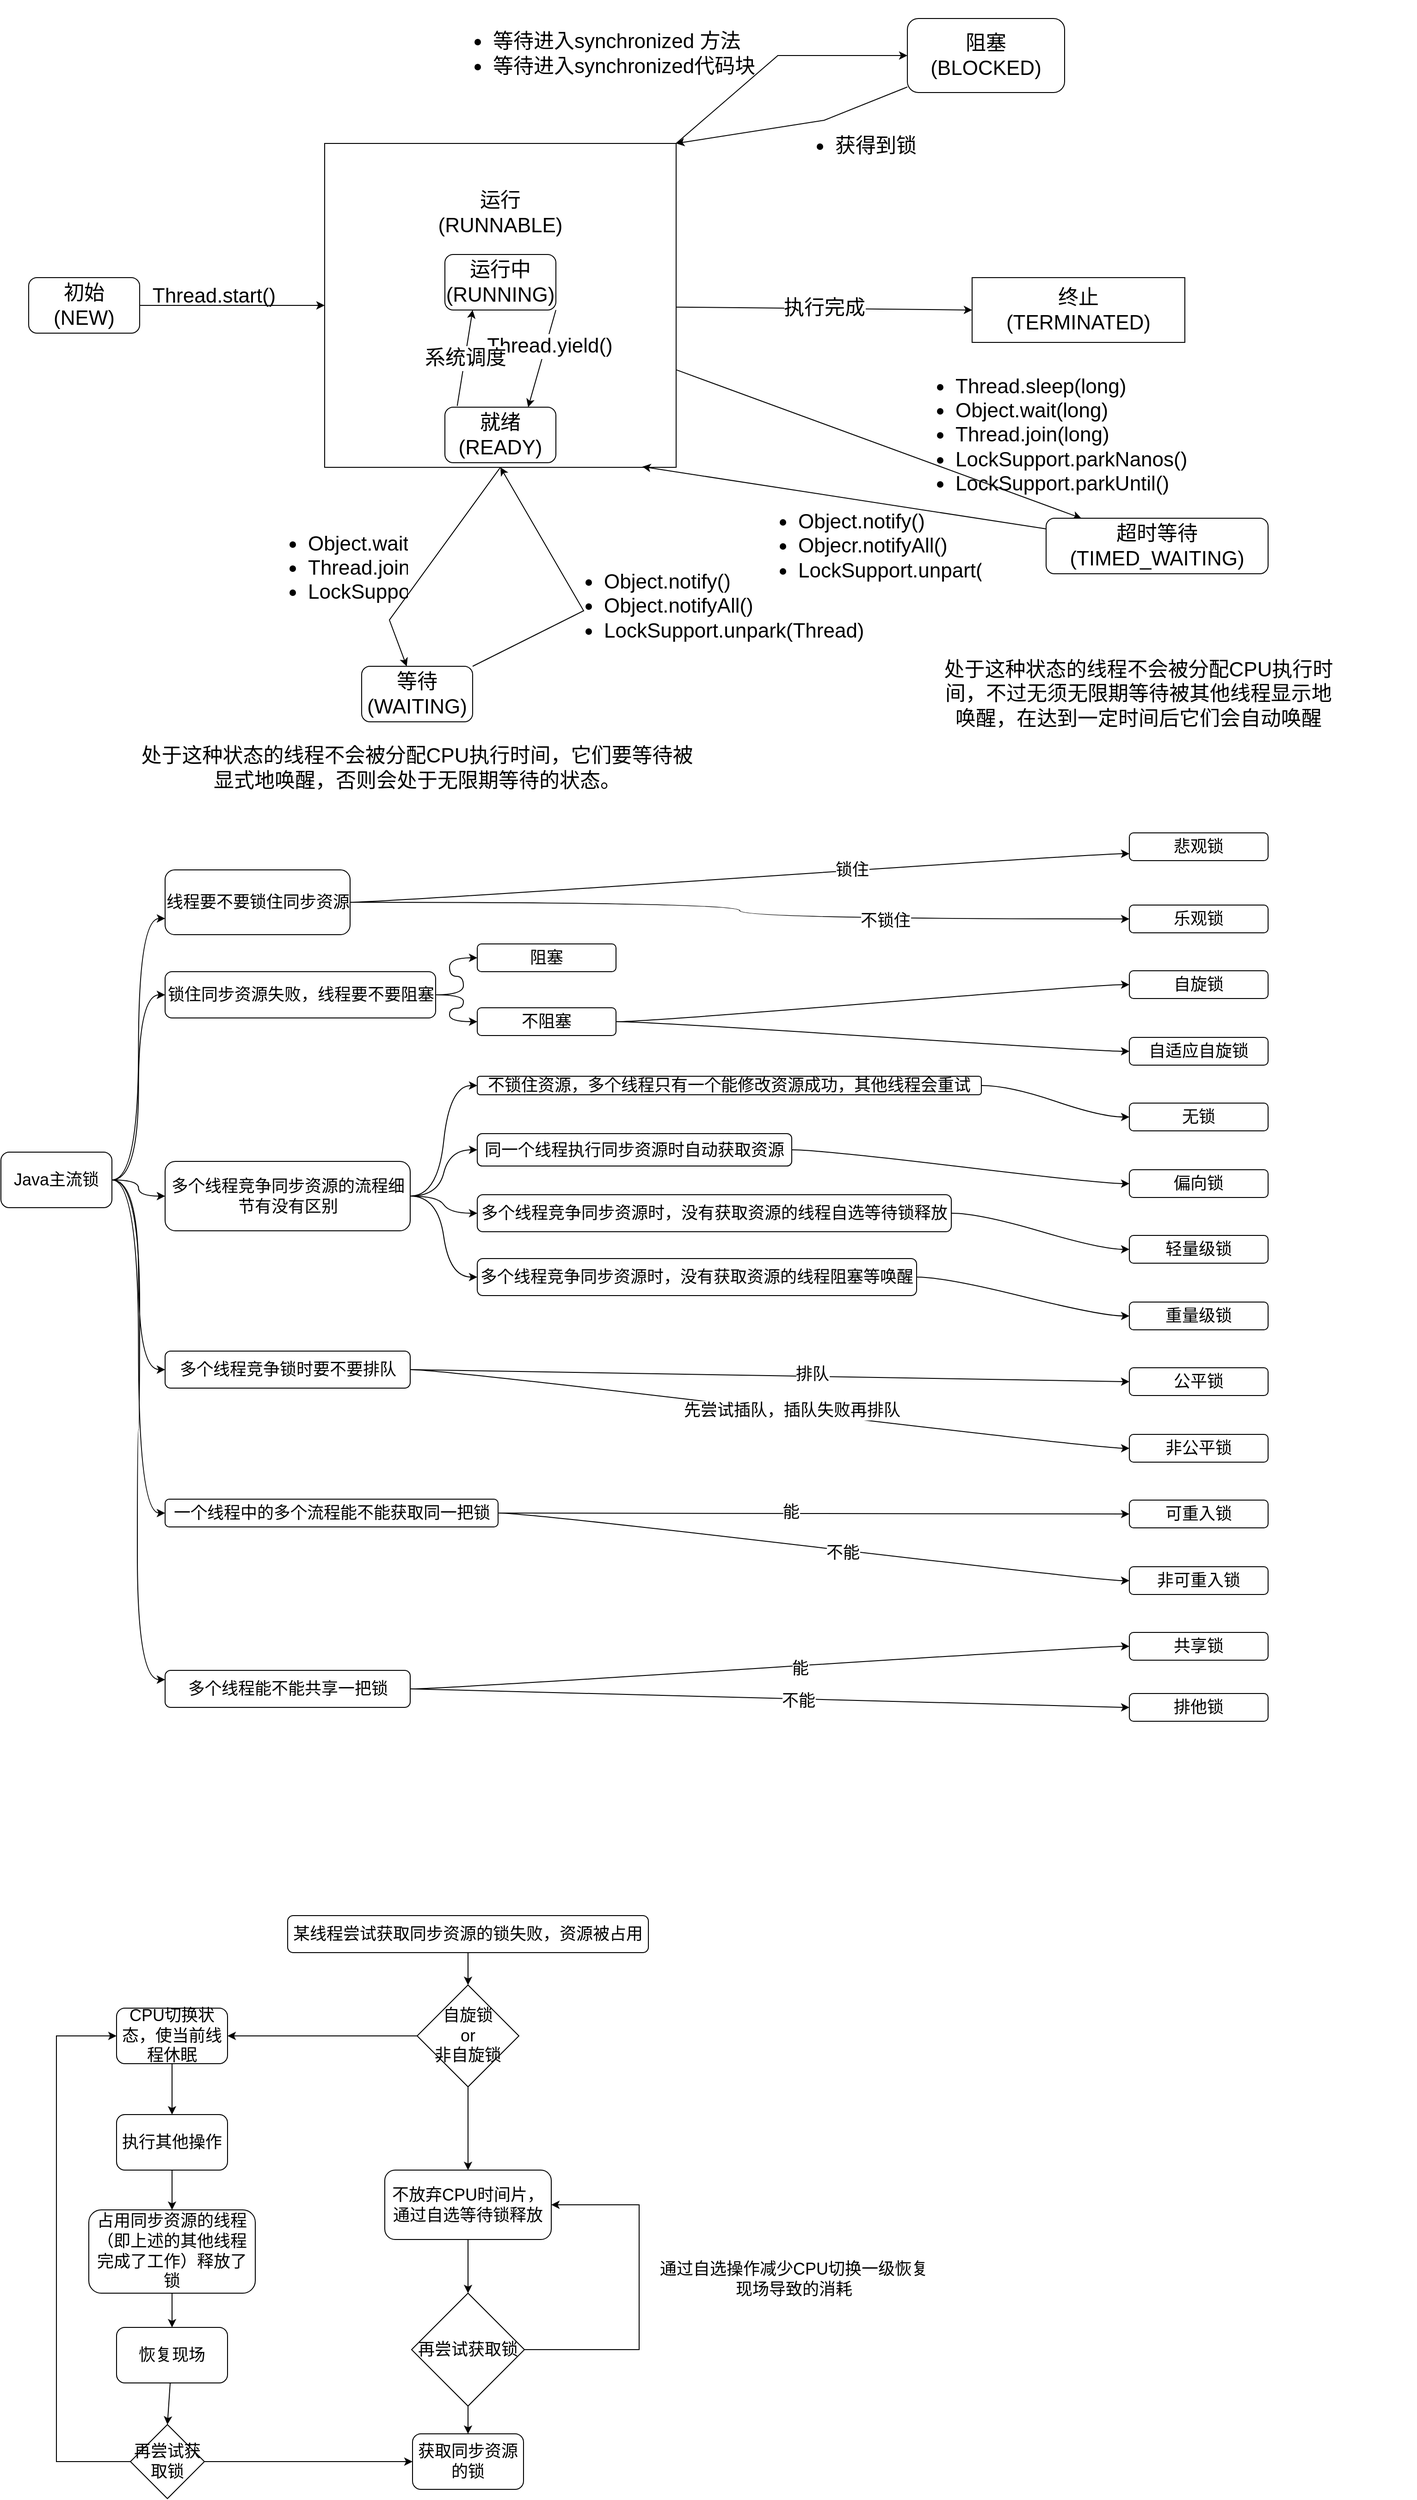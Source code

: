 <mxfile version="20.8.18" type="github">
  <diagram name="第 1 页" id="tizCBJ4NKOCjr-1ZEh5j">
    <mxGraphModel dx="1687" dy="899" grid="1" gridSize="10" guides="1" tooltips="1" connect="1" arrows="1" fold="1" page="1" pageScale="1" pageWidth="4681" pageHeight="3300" math="0" shadow="0">
      <root>
        <mxCell id="0" />
        <mxCell id="1" parent="0" />
        <mxCell id="bgsILNq23VBd8kHxIPbx-1" style="edgeStyle=orthogonalEdgeStyle;rounded=0;orthogonalLoop=1;jettySize=auto;html=1;entryX=0;entryY=0.5;entryDx=0;entryDy=0;fontSize=22;" parent="1" source="bgsILNq23VBd8kHxIPbx-2" target="bgsILNq23VBd8kHxIPbx-7" edge="1">
          <mxGeometry relative="1" as="geometry">
            <Array as="points">
              <mxPoint x="220" y="400" />
              <mxPoint x="220" y="400" />
            </Array>
          </mxGeometry>
        </mxCell>
        <mxCell id="bgsILNq23VBd8kHxIPbx-2" value="初始&lt;br style=&quot;font-size: 22px;&quot;&gt;(NEW)" style="rounded=1;whiteSpace=wrap;html=1;fontSize=22;" parent="1" vertex="1">
          <mxGeometry x="40" y="370" width="120" height="60" as="geometry" />
        </mxCell>
        <mxCell id="bgsILNq23VBd8kHxIPbx-3" value="执行完成" style="edgeStyle=none;rounded=0;orthogonalLoop=1;jettySize=auto;html=1;entryX=0;entryY=0.5;entryDx=0;entryDy=0;fontSize=22;" parent="1" source="bgsILNq23VBd8kHxIPbx-7" target="bgsILNq23VBd8kHxIPbx-15" edge="1">
          <mxGeometry relative="1" as="geometry" />
        </mxCell>
        <mxCell id="bgsILNq23VBd8kHxIPbx-4" style="edgeStyle=none;rounded=0;orthogonalLoop=1;jettySize=auto;html=1;exitX=1;exitY=0;exitDx=0;exitDy=0;fontSize=22;" parent="1" source="bgsILNq23VBd8kHxIPbx-7" target="bgsILNq23VBd8kHxIPbx-17" edge="1">
          <mxGeometry relative="1" as="geometry">
            <Array as="points">
              <mxPoint x="850" y="130" />
            </Array>
          </mxGeometry>
        </mxCell>
        <mxCell id="bgsILNq23VBd8kHxIPbx-5" style="edgeStyle=none;rounded=0;orthogonalLoop=1;jettySize=auto;html=1;exitX=0.5;exitY=1;exitDx=0;exitDy=0;fontSize=22;" parent="1" source="bgsILNq23VBd8kHxIPbx-7" target="bgsILNq23VBd8kHxIPbx-21" edge="1">
          <mxGeometry relative="1" as="geometry">
            <Array as="points">
              <mxPoint x="430" y="740" />
            </Array>
          </mxGeometry>
        </mxCell>
        <mxCell id="bgsILNq23VBd8kHxIPbx-6" style="edgeStyle=none;rounded=0;orthogonalLoop=1;jettySize=auto;html=1;fontSize=22;" parent="1" source="bgsILNq23VBd8kHxIPbx-7" target="bgsILNq23VBd8kHxIPbx-25" edge="1">
          <mxGeometry relative="1" as="geometry" />
        </mxCell>
        <mxCell id="bgsILNq23VBd8kHxIPbx-7" value="&lt;blockquote style=&quot;margin: 0px 0px 0px 40px; border: none; padding: 0px; font-size: 22px;&quot;&gt;&lt;div style=&quot;font-size: 22px;&quot;&gt;&lt;br style=&quot;font-size: 22px;&quot;&gt;&lt;/div&gt;&lt;/blockquote&gt;" style="rounded=0;whiteSpace=wrap;html=1;align=center;fontSize=22;" parent="1" vertex="1">
          <mxGeometry x="360" y="225" width="380" height="350" as="geometry" />
        </mxCell>
        <mxCell id="bgsILNq23VBd8kHxIPbx-8" value="Thread.start()" style="text;html=1;align=center;verticalAlign=middle;resizable=0;points=[];autosize=1;strokeColor=none;fillColor=none;fontSize=22;" parent="1" vertex="1">
          <mxGeometry x="160" y="370" width="160" height="40" as="geometry" />
        </mxCell>
        <mxCell id="bgsILNq23VBd8kHxIPbx-9" value="运行&lt;br style=&quot;font-size: 22px;&quot;&gt;(RUNNABLE)" style="rounded=1;whiteSpace=wrap;html=1;strokeColor=none;fontSize=22;" parent="1" vertex="1">
          <mxGeometry x="430" y="240" width="240" height="120" as="geometry" />
        </mxCell>
        <mxCell id="bgsILNq23VBd8kHxIPbx-10" style="rounded=0;orthogonalLoop=1;jettySize=auto;html=1;entryX=0.75;entryY=0;entryDx=0;entryDy=0;fontSize=22;exitX=1;exitY=1;exitDx=0;exitDy=0;" parent="1" source="bgsILNq23VBd8kHxIPbx-12" target="bgsILNq23VBd8kHxIPbx-14" edge="1">
          <mxGeometry relative="1" as="geometry" />
        </mxCell>
        <mxCell id="bgsILNq23VBd8kHxIPbx-11" value="Thread.yield()" style="edgeLabel;html=1;align=center;verticalAlign=middle;resizable=0;points=[];fontSize=22;" parent="bgsILNq23VBd8kHxIPbx-10" vertex="1" connectable="0">
          <mxGeometry x="-0.276" y="4" relative="1" as="geometry">
            <mxPoint as="offset" />
          </mxGeometry>
        </mxCell>
        <mxCell id="bgsILNq23VBd8kHxIPbx-12" value="运行中&lt;br style=&quot;font-size: 22px;&quot;&gt;(RUNNING)" style="rounded=1;whiteSpace=wrap;html=1;fontSize=22;" parent="1" vertex="1">
          <mxGeometry x="490" y="345" width="120" height="60" as="geometry" />
        </mxCell>
        <mxCell id="bgsILNq23VBd8kHxIPbx-13" value="系统调度" style="edgeStyle=none;rounded=0;orthogonalLoop=1;jettySize=auto;html=1;entryX=0.25;entryY=1;entryDx=0;entryDy=0;fontSize=22;exitX=0.111;exitY=-0.022;exitDx=0;exitDy=0;exitPerimeter=0;" parent="1" source="bgsILNq23VBd8kHxIPbx-14" target="bgsILNq23VBd8kHxIPbx-12" edge="1">
          <mxGeometry relative="1" as="geometry" />
        </mxCell>
        <mxCell id="bgsILNq23VBd8kHxIPbx-14" value="就绪&lt;br style=&quot;font-size: 22px;&quot;&gt;(READY)" style="rounded=1;whiteSpace=wrap;html=1;fontSize=22;" parent="1" vertex="1">
          <mxGeometry x="490" y="510" width="120" height="60" as="geometry" />
        </mxCell>
        <mxCell id="bgsILNq23VBd8kHxIPbx-15" value="终止&lt;br style=&quot;font-size: 22px;&quot;&gt;(TERMINATED)" style="rounded=0;whiteSpace=wrap;html=1;fontSize=22;" parent="1" vertex="1">
          <mxGeometry x="1060" y="370" width="230" height="70" as="geometry" />
        </mxCell>
        <mxCell id="bgsILNq23VBd8kHxIPbx-16" style="edgeStyle=none;rounded=0;orthogonalLoop=1;jettySize=auto;html=1;entryX=1;entryY=0;entryDx=0;entryDy=0;fontSize=22;" parent="1" source="bgsILNq23VBd8kHxIPbx-17" target="bgsILNq23VBd8kHxIPbx-7" edge="1">
          <mxGeometry relative="1" as="geometry">
            <Array as="points">
              <mxPoint x="900" y="200" />
            </Array>
          </mxGeometry>
        </mxCell>
        <mxCell id="bgsILNq23VBd8kHxIPbx-17" value="阻塞&lt;br style=&quot;font-size: 22px;&quot;&gt;(BLOCKED)" style="rounded=1;whiteSpace=wrap;html=1;fontSize=22;" parent="1" vertex="1">
          <mxGeometry x="990" y="90" width="170" height="80" as="geometry" />
        </mxCell>
        <mxCell id="bgsILNq23VBd8kHxIPbx-18" value="&lt;ul style=&quot;font-size: 22px;&quot;&gt;&lt;li style=&quot;font-size: 22px;&quot;&gt;等待进入synchronized 方法&lt;/li&gt;&lt;li style=&quot;font-size: 22px;&quot;&gt;等待进入synchronized代码块&lt;/li&gt;&lt;/ul&gt;" style="text;strokeColor=none;fillColor=none;html=1;whiteSpace=wrap;verticalAlign=middle;overflow=hidden;fontSize=22;" parent="1" vertex="1">
          <mxGeometry x="500" y="70" width="360" height="115" as="geometry" />
        </mxCell>
        <mxCell id="bgsILNq23VBd8kHxIPbx-19" value="&lt;ul style=&quot;font-size: 22px;&quot;&gt;&lt;li style=&quot;font-size: 22px;&quot;&gt;获得到锁&lt;/li&gt;&lt;/ul&gt;" style="text;strokeColor=none;fillColor=none;html=1;whiteSpace=wrap;verticalAlign=middle;overflow=hidden;fontSize=22;" parent="1" vertex="1">
          <mxGeometry x="870" y="190" width="130" height="60" as="geometry" />
        </mxCell>
        <mxCell id="bgsILNq23VBd8kHxIPbx-20" style="edgeStyle=none;rounded=0;orthogonalLoop=1;jettySize=auto;html=1;entryX=0.5;entryY=1;entryDx=0;entryDy=0;fontSize=22;" parent="1" source="bgsILNq23VBd8kHxIPbx-21" target="bgsILNq23VBd8kHxIPbx-7" edge="1">
          <mxGeometry relative="1" as="geometry">
            <Array as="points">
              <mxPoint x="640" y="730" />
            </Array>
          </mxGeometry>
        </mxCell>
        <mxCell id="bgsILNq23VBd8kHxIPbx-21" value="等待&lt;br style=&quot;font-size: 22px;&quot;&gt;(WAITING)" style="rounded=1;whiteSpace=wrap;html=1;fontSize=22;" parent="1" vertex="1">
          <mxGeometry x="400" y="790" width="120" height="60" as="geometry" />
        </mxCell>
        <mxCell id="bgsILNq23VBd8kHxIPbx-22" value="&lt;ul style=&quot;font-size: 22px;&quot;&gt;&lt;li style=&quot;font-size: 22px;&quot;&gt;Object.wait()&lt;/li&gt;&lt;li style=&quot;font-size: 22px;&quot;&gt;Thread.join()&lt;/li&gt;&lt;li style=&quot;font-size: 22px;&quot;&gt;LockSupport.park()&lt;/li&gt;&lt;/ul&gt;" style="text;strokeColor=none;fillColor=none;html=1;whiteSpace=wrap;verticalAlign=middle;overflow=hidden;fontSize=22;" parent="1" vertex="1">
          <mxGeometry x="300" y="620" width="150" height="110" as="geometry" />
        </mxCell>
        <mxCell id="bgsILNq23VBd8kHxIPbx-23" value="&lt;ul style=&quot;font-size: 22px;&quot;&gt;&lt;li style=&quot;font-size: 22px;&quot;&gt;Object.notify()&lt;/li&gt;&lt;li style=&quot;font-size: 22px;&quot;&gt;Object.notifyAll()&lt;/li&gt;&lt;li style=&quot;font-size: 22px;&quot;&gt;LockSupport.unpark(Thread)&lt;/li&gt;&lt;/ul&gt;" style="text;strokeColor=none;fillColor=none;html=1;whiteSpace=wrap;verticalAlign=middle;overflow=hidden;fontSize=22;" parent="1" vertex="1">
          <mxGeometry x="620" y="630" width="360" height="190" as="geometry" />
        </mxCell>
        <mxCell id="bgsILNq23VBd8kHxIPbx-24" style="edgeStyle=none;rounded=0;orthogonalLoop=1;jettySize=auto;html=1;entryX=0.904;entryY=0.998;entryDx=0;entryDy=0;entryPerimeter=0;fontSize=22;" parent="1" source="bgsILNq23VBd8kHxIPbx-25" target="bgsILNq23VBd8kHxIPbx-7" edge="1">
          <mxGeometry relative="1" as="geometry" />
        </mxCell>
        <mxCell id="bgsILNq23VBd8kHxIPbx-25" value="超时等待&lt;br style=&quot;font-size: 22px;&quot;&gt;(TIMED_WAITING)" style="rounded=1;whiteSpace=wrap;html=1;fontSize=22;" parent="1" vertex="1">
          <mxGeometry x="1140" y="630" width="240" height="60" as="geometry" />
        </mxCell>
        <mxCell id="bgsILNq23VBd8kHxIPbx-26" value="&lt;ul style=&quot;font-size: 22px;&quot;&gt;&lt;li style=&quot;font-size: 22px;&quot;&gt;Thread.sleep(long)&lt;/li&gt;&lt;li style=&quot;font-size: 22px;&quot;&gt;Object.wait(long)&lt;/li&gt;&lt;li style=&quot;font-size: 22px;&quot;&gt;Thread.join(long)&lt;/li&gt;&lt;li style=&quot;font-size: 22px;&quot;&gt;LockSupport.parkNanos()&lt;/li&gt;&lt;li style=&quot;font-size: 22px;&quot;&gt;LockSupport.parkUntil()&lt;/li&gt;&lt;/ul&gt;" style="text;strokeColor=none;fillColor=none;html=1;whiteSpace=wrap;verticalAlign=middle;overflow=hidden;fontSize=22;" parent="1" vertex="1">
          <mxGeometry x="1000" y="450" width="540" height="160" as="geometry" />
        </mxCell>
        <mxCell id="bgsILNq23VBd8kHxIPbx-27" value="&lt;ul style=&quot;font-size: 22px;&quot;&gt;&lt;li style=&quot;font-size: 22px;&quot;&gt;Object.notify()&lt;/li&gt;&lt;li style=&quot;font-size: 22px;&quot;&gt;Objecr.notifyAll()&lt;/li&gt;&lt;li style=&quot;font-size: 22px;&quot;&gt;LockSupport.unpart(Thread)&lt;/li&gt;&lt;/ul&gt;" style="text;strokeColor=none;fillColor=none;html=1;whiteSpace=wrap;verticalAlign=middle;overflow=hidden;fontSize=22;" parent="1" vertex="1">
          <mxGeometry x="830" y="590" width="240" height="140" as="geometry" />
        </mxCell>
        <mxCell id="bgsILNq23VBd8kHxIPbx-28" value="处于这种状态的线程不会被分配CPU执行时间，它们要等待被显式地唤醒，否则会处于无限期等待的状态。" style="text;html=1;strokeColor=none;fillColor=none;align=center;verticalAlign=middle;whiteSpace=wrap;rounded=0;fontSize=22;" parent="1" vertex="1">
          <mxGeometry x="155" y="870" width="610" height="60" as="geometry" />
        </mxCell>
        <mxCell id="bgsILNq23VBd8kHxIPbx-29" value="处于这种状态的线程不会被分配CPU执行时间，不过无须无限期等待被其他线程显示地唤醒，在达到一定时间后它们会自动唤醒" style="text;html=1;strokeColor=none;fillColor=none;align=center;verticalAlign=middle;whiteSpace=wrap;rounded=0;fontSize=22;" parent="1" vertex="1">
          <mxGeometry x="1020" y="770" width="440" height="100" as="geometry" />
        </mxCell>
        <mxCell id="fL1u7YHBPLcw1aEHQzyN-34" style="edgeStyle=orthogonalEdgeStyle;curved=1;rounded=0;orthogonalLoop=1;jettySize=auto;html=1;entryX=0;entryY=0.75;entryDx=0;entryDy=0;fontSize=18;" parent="1" source="fL1u7YHBPLcw1aEHQzyN-1" target="fL1u7YHBPLcw1aEHQzyN-2" edge="1">
          <mxGeometry relative="1" as="geometry" />
        </mxCell>
        <mxCell id="fL1u7YHBPLcw1aEHQzyN-35" style="edgeStyle=orthogonalEdgeStyle;curved=1;rounded=0;orthogonalLoop=1;jettySize=auto;html=1;entryX=0;entryY=0.5;entryDx=0;entryDy=0;fontSize=18;" parent="1" source="fL1u7YHBPLcw1aEHQzyN-1" target="fL1u7YHBPLcw1aEHQzyN-3" edge="1">
          <mxGeometry relative="1" as="geometry" />
        </mxCell>
        <mxCell id="fL1u7YHBPLcw1aEHQzyN-36" style="edgeStyle=orthogonalEdgeStyle;curved=1;rounded=0;orthogonalLoop=1;jettySize=auto;html=1;entryX=0;entryY=0.5;entryDx=0;entryDy=0;fontSize=18;" parent="1" source="fL1u7YHBPLcw1aEHQzyN-1" target="fL1u7YHBPLcw1aEHQzyN-4" edge="1">
          <mxGeometry relative="1" as="geometry" />
        </mxCell>
        <mxCell id="fL1u7YHBPLcw1aEHQzyN-37" style="edgeStyle=orthogonalEdgeStyle;curved=1;rounded=0;orthogonalLoop=1;jettySize=auto;html=1;entryX=0;entryY=0.5;entryDx=0;entryDy=0;fontSize=18;" parent="1" source="fL1u7YHBPLcw1aEHQzyN-1" target="fL1u7YHBPLcw1aEHQzyN-22" edge="1">
          <mxGeometry relative="1" as="geometry" />
        </mxCell>
        <mxCell id="fL1u7YHBPLcw1aEHQzyN-38" style="edgeStyle=orthogonalEdgeStyle;curved=1;rounded=0;orthogonalLoop=1;jettySize=auto;html=1;entryX=0;entryY=0.5;entryDx=0;entryDy=0;fontSize=18;" parent="1" source="fL1u7YHBPLcw1aEHQzyN-1" target="fL1u7YHBPLcw1aEHQzyN-26" edge="1">
          <mxGeometry relative="1" as="geometry" />
        </mxCell>
        <mxCell id="fL1u7YHBPLcw1aEHQzyN-68" style="edgeStyle=entityRelationEdgeStyle;curved=1;orthogonalLoop=1;jettySize=auto;html=1;entryX=0;entryY=0.25;entryDx=0;entryDy=0;fontSize=18;" parent="1" source="fL1u7YHBPLcw1aEHQzyN-1" target="fL1u7YHBPLcw1aEHQzyN-29" edge="1">
          <mxGeometry relative="1" as="geometry" />
        </mxCell>
        <mxCell id="fL1u7YHBPLcw1aEHQzyN-1" value="Java主流锁" style="rounded=1;whiteSpace=wrap;html=1;fontSize=18;" parent="1" vertex="1">
          <mxGeometry x="10" y="1315" width="120" height="60" as="geometry" />
        </mxCell>
        <mxCell id="fL1u7YHBPLcw1aEHQzyN-39" style="orthogonalLoop=1;jettySize=auto;html=1;entryX=0;entryY=0.75;entryDx=0;entryDy=0;edgeStyle=entityRelationEdgeStyle;curved=1;fontSize=18;" parent="1" source="fL1u7YHBPLcw1aEHQzyN-2" target="fL1u7YHBPLcw1aEHQzyN-5" edge="1">
          <mxGeometry relative="1" as="geometry" />
        </mxCell>
        <mxCell id="fL1u7YHBPLcw1aEHQzyN-41" value="锁住" style="edgeLabel;html=1;align=center;verticalAlign=middle;resizable=0;points=[];fontSize=18;" parent="fL1u7YHBPLcw1aEHQzyN-39" vertex="1" connectable="0">
          <mxGeometry x="0.286" y="1" relative="1" as="geometry">
            <mxPoint as="offset" />
          </mxGeometry>
        </mxCell>
        <mxCell id="fL1u7YHBPLcw1aEHQzyN-40" style="edgeStyle=orthogonalEdgeStyle;curved=1;rounded=0;orthogonalLoop=1;jettySize=auto;html=1;fontSize=18;" parent="1" source="fL1u7YHBPLcw1aEHQzyN-2" target="fL1u7YHBPLcw1aEHQzyN-6" edge="1">
          <mxGeometry relative="1" as="geometry" />
        </mxCell>
        <mxCell id="fL1u7YHBPLcw1aEHQzyN-42" value="不锁住" style="edgeLabel;html=1;align=center;verticalAlign=middle;resizable=0;points=[];fontSize=18;" parent="fL1u7YHBPLcw1aEHQzyN-40" vertex="1" connectable="0">
          <mxGeometry x="0.385" y="-2" relative="1" as="geometry">
            <mxPoint as="offset" />
          </mxGeometry>
        </mxCell>
        <mxCell id="fL1u7YHBPLcw1aEHQzyN-2" value="线程要不要锁住同步资源" style="rounded=1;whiteSpace=wrap;html=1;fontSize=18;" parent="1" vertex="1">
          <mxGeometry x="187.5" y="1010" width="200" height="70" as="geometry" />
        </mxCell>
        <mxCell id="fL1u7YHBPLcw1aEHQzyN-47" style="edgeStyle=entityRelationEdgeStyle;curved=1;orthogonalLoop=1;jettySize=auto;html=1;fontSize=18;" parent="1" source="fL1u7YHBPLcw1aEHQzyN-3" target="fL1u7YHBPLcw1aEHQzyN-10" edge="1">
          <mxGeometry relative="1" as="geometry" />
        </mxCell>
        <mxCell id="fL1u7YHBPLcw1aEHQzyN-48" style="edgeStyle=entityRelationEdgeStyle;curved=1;orthogonalLoop=1;jettySize=auto;html=1;fontSize=18;" parent="1" source="fL1u7YHBPLcw1aEHQzyN-3" target="fL1u7YHBPLcw1aEHQzyN-43" edge="1">
          <mxGeometry relative="1" as="geometry" />
        </mxCell>
        <mxCell id="fL1u7YHBPLcw1aEHQzyN-3" value="锁住同步资源失败，线程要不要阻塞" style="rounded=1;whiteSpace=wrap;html=1;fontSize=18;" parent="1" vertex="1">
          <mxGeometry x="187.5" y="1120" width="292.5" height="50" as="geometry" />
        </mxCell>
        <mxCell id="fL1u7YHBPLcw1aEHQzyN-49" style="edgeStyle=entityRelationEdgeStyle;curved=1;orthogonalLoop=1;jettySize=auto;html=1;fontSize=18;" parent="1" source="fL1u7YHBPLcw1aEHQzyN-4" target="fL1u7YHBPLcw1aEHQzyN-13" edge="1">
          <mxGeometry relative="1" as="geometry" />
        </mxCell>
        <mxCell id="fL1u7YHBPLcw1aEHQzyN-50" style="edgeStyle=entityRelationEdgeStyle;curved=1;orthogonalLoop=1;jettySize=auto;html=1;entryX=0;entryY=0.5;entryDx=0;entryDy=0;fontSize=18;" parent="1" source="fL1u7YHBPLcw1aEHQzyN-4" target="fL1u7YHBPLcw1aEHQzyN-15" edge="1">
          <mxGeometry relative="1" as="geometry" />
        </mxCell>
        <mxCell id="fL1u7YHBPLcw1aEHQzyN-51" style="edgeStyle=entityRelationEdgeStyle;curved=1;orthogonalLoop=1;jettySize=auto;html=1;fontSize=18;" parent="1" source="fL1u7YHBPLcw1aEHQzyN-4" target="fL1u7YHBPLcw1aEHQzyN-16" edge="1">
          <mxGeometry relative="1" as="geometry" />
        </mxCell>
        <mxCell id="fL1u7YHBPLcw1aEHQzyN-52" style="edgeStyle=entityRelationEdgeStyle;curved=1;orthogonalLoop=1;jettySize=auto;html=1;entryX=0;entryY=0.5;entryDx=0;entryDy=0;fontSize=18;" parent="1" source="fL1u7YHBPLcw1aEHQzyN-4" target="fL1u7YHBPLcw1aEHQzyN-20" edge="1">
          <mxGeometry relative="1" as="geometry" />
        </mxCell>
        <mxCell id="fL1u7YHBPLcw1aEHQzyN-4" value="多个线程竞争同步资源的流程细节有没有区别" style="rounded=1;whiteSpace=wrap;html=1;fontSize=18;" parent="1" vertex="1">
          <mxGeometry x="187.5" y="1325" width="265" height="75" as="geometry" />
        </mxCell>
        <mxCell id="fL1u7YHBPLcw1aEHQzyN-5" value="悲观锁" style="rounded=1;whiteSpace=wrap;html=1;fontSize=18;" parent="1" vertex="1">
          <mxGeometry x="1230" y="970" width="150" height="30" as="geometry" />
        </mxCell>
        <mxCell id="fL1u7YHBPLcw1aEHQzyN-6" value="乐观锁" style="rounded=1;whiteSpace=wrap;html=1;fontSize=18;" parent="1" vertex="1">
          <mxGeometry x="1230" y="1048" width="150" height="30" as="geometry" />
        </mxCell>
        <mxCell id="fL1u7YHBPLcw1aEHQzyN-45" style="edgeStyle=entityRelationEdgeStyle;curved=1;orthogonalLoop=1;jettySize=auto;html=1;entryX=0;entryY=0.5;entryDx=0;entryDy=0;fontSize=18;" parent="1" source="fL1u7YHBPLcw1aEHQzyN-10" target="fL1u7YHBPLcw1aEHQzyN-12" edge="1">
          <mxGeometry relative="1" as="geometry" />
        </mxCell>
        <mxCell id="fL1u7YHBPLcw1aEHQzyN-46" style="edgeStyle=entityRelationEdgeStyle;curved=1;orthogonalLoop=1;jettySize=auto;html=1;fontSize=18;" parent="1" source="fL1u7YHBPLcw1aEHQzyN-10" target="fL1u7YHBPLcw1aEHQzyN-11" edge="1">
          <mxGeometry relative="1" as="geometry" />
        </mxCell>
        <mxCell id="fL1u7YHBPLcw1aEHQzyN-10" value="不阻塞" style="rounded=1;whiteSpace=wrap;html=1;fontSize=18;" parent="1" vertex="1">
          <mxGeometry x="525" y="1159" width="150" height="30" as="geometry" />
        </mxCell>
        <mxCell id="fL1u7YHBPLcw1aEHQzyN-11" value="自适应自旋锁" style="rounded=1;whiteSpace=wrap;html=1;fontSize=18;" parent="1" vertex="1">
          <mxGeometry x="1230" y="1191" width="150" height="30" as="geometry" />
        </mxCell>
        <mxCell id="fL1u7YHBPLcw1aEHQzyN-12" value="自旋锁" style="rounded=1;whiteSpace=wrap;html=1;fontSize=18;" parent="1" vertex="1">
          <mxGeometry x="1230" y="1119" width="150" height="30" as="geometry" />
        </mxCell>
        <mxCell id="fL1u7YHBPLcw1aEHQzyN-72" style="edgeStyle=entityRelationEdgeStyle;curved=1;orthogonalLoop=1;jettySize=auto;html=1;fontSize=18;" parent="1" source="fL1u7YHBPLcw1aEHQzyN-13" target="fL1u7YHBPLcw1aEHQzyN-18" edge="1">
          <mxGeometry relative="1" as="geometry" />
        </mxCell>
        <mxCell id="fL1u7YHBPLcw1aEHQzyN-13" value="不锁住资源，多个线程只有一个能修改资源成功，其他线程会重试" style="rounded=1;whiteSpace=wrap;html=1;fontSize=18;" parent="1" vertex="1">
          <mxGeometry x="525" y="1233" width="545" height="20" as="geometry" />
        </mxCell>
        <mxCell id="fL1u7YHBPLcw1aEHQzyN-71" style="edgeStyle=entityRelationEdgeStyle;curved=1;orthogonalLoop=1;jettySize=auto;html=1;fontSize=18;" parent="1" source="fL1u7YHBPLcw1aEHQzyN-15" target="fL1u7YHBPLcw1aEHQzyN-17" edge="1">
          <mxGeometry relative="1" as="geometry" />
        </mxCell>
        <mxCell id="fL1u7YHBPLcw1aEHQzyN-15" value="同一个线程执行同步资源时自动获取资源" style="rounded=1;whiteSpace=wrap;html=1;fontSize=18;" parent="1" vertex="1">
          <mxGeometry x="525" y="1295" width="340" height="35" as="geometry" />
        </mxCell>
        <mxCell id="fL1u7YHBPLcw1aEHQzyN-70" style="edgeStyle=entityRelationEdgeStyle;curved=1;orthogonalLoop=1;jettySize=auto;html=1;fontSize=18;" parent="1" source="fL1u7YHBPLcw1aEHQzyN-16" target="fL1u7YHBPLcw1aEHQzyN-19" edge="1">
          <mxGeometry relative="1" as="geometry" />
        </mxCell>
        <mxCell id="fL1u7YHBPLcw1aEHQzyN-16" value="多个线程竞争同步资源时，没有获取资源的线程自选等待锁释放" style="rounded=1;whiteSpace=wrap;html=1;fontSize=18;" parent="1" vertex="1">
          <mxGeometry x="525" y="1361" width="512.5" height="40" as="geometry" />
        </mxCell>
        <mxCell id="fL1u7YHBPLcw1aEHQzyN-17" value="偏向锁" style="rounded=1;whiteSpace=wrap;html=1;fontSize=18;" parent="1" vertex="1">
          <mxGeometry x="1230" y="1334" width="150" height="30" as="geometry" />
        </mxCell>
        <mxCell id="fL1u7YHBPLcw1aEHQzyN-18" value="无锁" style="rounded=1;whiteSpace=wrap;html=1;fontSize=18;" parent="1" vertex="1">
          <mxGeometry x="1230" y="1262" width="150" height="30" as="geometry" />
        </mxCell>
        <mxCell id="fL1u7YHBPLcw1aEHQzyN-19" value="轻量级锁" style="rounded=1;whiteSpace=wrap;html=1;fontSize=18;" parent="1" vertex="1">
          <mxGeometry x="1230" y="1405" width="150" height="30" as="geometry" />
        </mxCell>
        <mxCell id="fL1u7YHBPLcw1aEHQzyN-69" style="edgeStyle=entityRelationEdgeStyle;curved=1;orthogonalLoop=1;jettySize=auto;html=1;fontSize=18;" parent="1" source="fL1u7YHBPLcw1aEHQzyN-20" target="fL1u7YHBPLcw1aEHQzyN-21" edge="1">
          <mxGeometry relative="1" as="geometry" />
        </mxCell>
        <mxCell id="fL1u7YHBPLcw1aEHQzyN-20" value="多个线程竞争同步资源时，没有获取资源的线程阻塞等唤醒" style="rounded=1;whiteSpace=wrap;html=1;fontSize=18;" parent="1" vertex="1">
          <mxGeometry x="525" y="1430" width="475" height="40" as="geometry" />
        </mxCell>
        <mxCell id="fL1u7YHBPLcw1aEHQzyN-21" value="重量级锁" style="rounded=1;whiteSpace=wrap;html=1;fontSize=18;" parent="1" vertex="1">
          <mxGeometry x="1230" y="1477" width="150" height="30" as="geometry" />
        </mxCell>
        <mxCell id="fL1u7YHBPLcw1aEHQzyN-55" style="edgeStyle=entityRelationEdgeStyle;curved=1;orthogonalLoop=1;jettySize=auto;html=1;fontSize=18;" parent="1" source="fL1u7YHBPLcw1aEHQzyN-22" target="fL1u7YHBPLcw1aEHQzyN-25" edge="1">
          <mxGeometry relative="1" as="geometry" />
        </mxCell>
        <mxCell id="fL1u7YHBPLcw1aEHQzyN-56" value="排队" style="edgeLabel;html=1;align=center;verticalAlign=middle;resizable=0;points=[];fontSize=18;" parent="fL1u7YHBPLcw1aEHQzyN-55" vertex="1" connectable="0">
          <mxGeometry x="0.118" y="3" relative="1" as="geometry">
            <mxPoint as="offset" />
          </mxGeometry>
        </mxCell>
        <mxCell id="fL1u7YHBPLcw1aEHQzyN-57" style="edgeStyle=entityRelationEdgeStyle;curved=1;orthogonalLoop=1;jettySize=auto;html=1;fontSize=18;" parent="1" source="fL1u7YHBPLcw1aEHQzyN-22" target="fL1u7YHBPLcw1aEHQzyN-54" edge="1">
          <mxGeometry relative="1" as="geometry" />
        </mxCell>
        <mxCell id="fL1u7YHBPLcw1aEHQzyN-58" value="先尝试插队，插队失败再排队" style="edgeLabel;html=1;align=center;verticalAlign=middle;resizable=0;points=[];fontSize=18;" parent="fL1u7YHBPLcw1aEHQzyN-57" vertex="1" connectable="0">
          <mxGeometry x="0.061" y="2" relative="1" as="geometry">
            <mxPoint as="offset" />
          </mxGeometry>
        </mxCell>
        <mxCell id="fL1u7YHBPLcw1aEHQzyN-22" value="多个线程竞争锁时要不要排队" style="rounded=1;whiteSpace=wrap;html=1;fontSize=18;" parent="1" vertex="1">
          <mxGeometry x="187.5" y="1530" width="265" height="40" as="geometry" />
        </mxCell>
        <mxCell id="fL1u7YHBPLcw1aEHQzyN-25" value="公平锁" style="rounded=1;whiteSpace=wrap;html=1;fontSize=18;" parent="1" vertex="1">
          <mxGeometry x="1230" y="1548" width="150" height="30" as="geometry" />
        </mxCell>
        <mxCell id="fL1u7YHBPLcw1aEHQzyN-60" style="edgeStyle=entityRelationEdgeStyle;curved=1;orthogonalLoop=1;jettySize=auto;html=1;fontSize=18;" parent="1" source="fL1u7YHBPLcw1aEHQzyN-26" target="fL1u7YHBPLcw1aEHQzyN-27" edge="1">
          <mxGeometry relative="1" as="geometry" />
        </mxCell>
        <mxCell id="fL1u7YHBPLcw1aEHQzyN-61" value="能" style="edgeLabel;html=1;align=center;verticalAlign=middle;resizable=0;points=[];fontSize=18;" parent="fL1u7YHBPLcw1aEHQzyN-60" vertex="1" connectable="0">
          <mxGeometry x="-0.074" y="2" relative="1" as="geometry">
            <mxPoint as="offset" />
          </mxGeometry>
        </mxCell>
        <mxCell id="fL1u7YHBPLcw1aEHQzyN-62" style="edgeStyle=entityRelationEdgeStyle;curved=1;orthogonalLoop=1;jettySize=auto;html=1;fontSize=18;" parent="1" source="fL1u7YHBPLcw1aEHQzyN-26" target="fL1u7YHBPLcw1aEHQzyN-28" edge="1">
          <mxGeometry relative="1" as="geometry" />
        </mxCell>
        <mxCell id="fL1u7YHBPLcw1aEHQzyN-63" value="不能" style="edgeLabel;html=1;align=center;verticalAlign=middle;resizable=0;points=[];fontSize=18;" parent="fL1u7YHBPLcw1aEHQzyN-62" vertex="1" connectable="0">
          <mxGeometry x="0.092" y="-3" relative="1" as="geometry">
            <mxPoint as="offset" />
          </mxGeometry>
        </mxCell>
        <mxCell id="fL1u7YHBPLcw1aEHQzyN-26" value="一个线程中的多个流程能不能获取同一把锁" style="rounded=1;whiteSpace=wrap;html=1;fontSize=18;" parent="1" vertex="1">
          <mxGeometry x="187.5" y="1690" width="360" height="30" as="geometry" />
        </mxCell>
        <mxCell id="fL1u7YHBPLcw1aEHQzyN-27" value="可重入锁" style="rounded=1;whiteSpace=wrap;html=1;fontSize=18;" parent="1" vertex="1">
          <mxGeometry x="1230" y="1691" width="150" height="30" as="geometry" />
        </mxCell>
        <mxCell id="fL1u7YHBPLcw1aEHQzyN-28" value="非可重入锁" style="rounded=1;whiteSpace=wrap;html=1;fontSize=18;" parent="1" vertex="1">
          <mxGeometry x="1230" y="1763" width="150" height="30" as="geometry" />
        </mxCell>
        <mxCell id="fL1u7YHBPLcw1aEHQzyN-64" style="edgeStyle=entityRelationEdgeStyle;curved=1;orthogonalLoop=1;jettySize=auto;html=1;fontSize=18;" parent="1" source="fL1u7YHBPLcw1aEHQzyN-29" target="fL1u7YHBPLcw1aEHQzyN-30" edge="1">
          <mxGeometry relative="1" as="geometry" />
        </mxCell>
        <mxCell id="fL1u7YHBPLcw1aEHQzyN-66" value="能" style="edgeLabel;html=1;align=center;verticalAlign=middle;resizable=0;points=[];fontSize=18;" parent="fL1u7YHBPLcw1aEHQzyN-64" vertex="1" connectable="0">
          <mxGeometry x="0.083" y="-3" relative="1" as="geometry">
            <mxPoint as="offset" />
          </mxGeometry>
        </mxCell>
        <mxCell id="fL1u7YHBPLcw1aEHQzyN-65" style="edgeStyle=entityRelationEdgeStyle;curved=1;orthogonalLoop=1;jettySize=auto;html=1;fontSize=18;" parent="1" source="fL1u7YHBPLcw1aEHQzyN-29" target="fL1u7YHBPLcw1aEHQzyN-31" edge="1">
          <mxGeometry relative="1" as="geometry" />
        </mxCell>
        <mxCell id="fL1u7YHBPLcw1aEHQzyN-67" value="不能" style="edgeLabel;html=1;align=center;verticalAlign=middle;resizable=0;points=[];fontSize=18;" parent="fL1u7YHBPLcw1aEHQzyN-65" vertex="1" connectable="0">
          <mxGeometry x="0.078" y="-2" relative="1" as="geometry">
            <mxPoint as="offset" />
          </mxGeometry>
        </mxCell>
        <mxCell id="fL1u7YHBPLcw1aEHQzyN-29" value="多个线程能不能共享一把锁" style="rounded=1;whiteSpace=wrap;html=1;fontSize=18;" parent="1" vertex="1">
          <mxGeometry x="187.5" y="1875" width="265" height="40" as="geometry" />
        </mxCell>
        <mxCell id="fL1u7YHBPLcw1aEHQzyN-30" value="共享锁" style="rounded=1;whiteSpace=wrap;html=1;fontSize=18;" parent="1" vertex="1">
          <mxGeometry x="1230" y="1834" width="150" height="30" as="geometry" />
        </mxCell>
        <mxCell id="fL1u7YHBPLcw1aEHQzyN-31" value="排他锁" style="rounded=1;whiteSpace=wrap;html=1;fontSize=18;" parent="1" vertex="1">
          <mxGeometry x="1230" y="1900" width="150" height="30" as="geometry" />
        </mxCell>
        <mxCell id="fL1u7YHBPLcw1aEHQzyN-43" value="阻塞" style="rounded=1;whiteSpace=wrap;html=1;fontSize=18;" parent="1" vertex="1">
          <mxGeometry x="525" y="1090" width="150" height="30" as="geometry" />
        </mxCell>
        <mxCell id="fL1u7YHBPLcw1aEHQzyN-54" value="非公平锁" style="rounded=1;whiteSpace=wrap;html=1;fontSize=18;" parent="1" vertex="1">
          <mxGeometry x="1230" y="1620" width="150" height="30" as="geometry" />
        </mxCell>
        <mxCell id="Ct1ywtU4N7qeFrewI2VZ-15" value="" style="rounded=0;orthogonalLoop=1;jettySize=auto;html=1;fontSize=18;" edge="1" parent="1" source="Ct1ywtU4N7qeFrewI2VZ-1" target="Ct1ywtU4N7qeFrewI2VZ-3">
          <mxGeometry relative="1" as="geometry" />
        </mxCell>
        <mxCell id="Ct1ywtU4N7qeFrewI2VZ-1" value="某线程尝试获取同步资源的锁失败，资源被占用" style="rounded=1;whiteSpace=wrap;html=1;fontSize=18;" vertex="1" parent="1">
          <mxGeometry x="320" y="2140" width="390" height="40" as="geometry" />
        </mxCell>
        <mxCell id="Ct1ywtU4N7qeFrewI2VZ-16" style="edgeStyle=none;rounded=0;orthogonalLoop=1;jettySize=auto;html=1;fontSize=18;" edge="1" parent="1" source="Ct1ywtU4N7qeFrewI2VZ-3" target="Ct1ywtU4N7qeFrewI2VZ-9">
          <mxGeometry relative="1" as="geometry" />
        </mxCell>
        <mxCell id="Ct1ywtU4N7qeFrewI2VZ-27" style="rounded=0;orthogonalLoop=1;jettySize=auto;html=1;fontSize=18;" edge="1" parent="1" source="Ct1ywtU4N7qeFrewI2VZ-3" target="Ct1ywtU4N7qeFrewI2VZ-4">
          <mxGeometry relative="1" as="geometry" />
        </mxCell>
        <mxCell id="Ct1ywtU4N7qeFrewI2VZ-3" value="自旋锁&lt;br style=&quot;font-size: 18px;&quot;&gt;or&lt;br style=&quot;font-size: 18px;&quot;&gt;非自旋锁" style="rhombus;whiteSpace=wrap;html=1;fontSize=18;" vertex="1" parent="1">
          <mxGeometry x="460" y="2215" width="110" height="110" as="geometry" />
        </mxCell>
        <mxCell id="Ct1ywtU4N7qeFrewI2VZ-19" style="edgeStyle=none;rounded=0;orthogonalLoop=1;jettySize=auto;html=1;entryX=0.5;entryY=0;entryDx=0;entryDy=0;fontSize=18;" edge="1" parent="1" source="Ct1ywtU4N7qeFrewI2VZ-4" target="Ct1ywtU4N7qeFrewI2VZ-5">
          <mxGeometry relative="1" as="geometry" />
        </mxCell>
        <mxCell id="Ct1ywtU4N7qeFrewI2VZ-4" value="CPU切换状态，使当前线程休眠" style="rounded=1;whiteSpace=wrap;html=1;fontSize=18;" vertex="1" parent="1">
          <mxGeometry x="135" y="2240" width="120" height="60" as="geometry" />
        </mxCell>
        <mxCell id="Ct1ywtU4N7qeFrewI2VZ-20" style="edgeStyle=none;rounded=0;orthogonalLoop=1;jettySize=auto;html=1;entryX=0.5;entryY=0;entryDx=0;entryDy=0;fontSize=18;" edge="1" parent="1" source="Ct1ywtU4N7qeFrewI2VZ-5" target="Ct1ywtU4N7qeFrewI2VZ-6">
          <mxGeometry relative="1" as="geometry" />
        </mxCell>
        <mxCell id="Ct1ywtU4N7qeFrewI2VZ-5" value="执行其他操作" style="rounded=1;whiteSpace=wrap;html=1;fontSize=18;" vertex="1" parent="1">
          <mxGeometry x="135" y="2355" width="120" height="60" as="geometry" />
        </mxCell>
        <mxCell id="Ct1ywtU4N7qeFrewI2VZ-21" style="edgeStyle=none;rounded=0;orthogonalLoop=1;jettySize=auto;html=1;fontSize=18;" edge="1" parent="1" source="Ct1ywtU4N7qeFrewI2VZ-6" target="Ct1ywtU4N7qeFrewI2VZ-7">
          <mxGeometry relative="1" as="geometry" />
        </mxCell>
        <mxCell id="Ct1ywtU4N7qeFrewI2VZ-6" value="占用同步资源的线程（即上述的其他线程完成了工作）释放了锁" style="rounded=1;whiteSpace=wrap;html=1;fontSize=18;" vertex="1" parent="1">
          <mxGeometry x="105" y="2458" width="180" height="90" as="geometry" />
        </mxCell>
        <mxCell id="Ct1ywtU4N7qeFrewI2VZ-22" style="edgeStyle=none;rounded=0;orthogonalLoop=1;jettySize=auto;html=1;entryX=0.5;entryY=0;entryDx=0;entryDy=0;fontSize=18;" edge="1" parent="1" source="Ct1ywtU4N7qeFrewI2VZ-7" target="Ct1ywtU4N7qeFrewI2VZ-8">
          <mxGeometry relative="1" as="geometry" />
        </mxCell>
        <mxCell id="Ct1ywtU4N7qeFrewI2VZ-7" value="恢复现场" style="rounded=1;whiteSpace=wrap;html=1;fontSize=18;" vertex="1" parent="1">
          <mxGeometry x="135" y="2585" width="120" height="60" as="geometry" />
        </mxCell>
        <mxCell id="Ct1ywtU4N7qeFrewI2VZ-23" style="edgeStyle=none;rounded=0;orthogonalLoop=1;jettySize=auto;html=1;entryX=0;entryY=0.5;entryDx=0;entryDy=0;fontSize=18;" edge="1" parent="1" source="Ct1ywtU4N7qeFrewI2VZ-8" target="Ct1ywtU4N7qeFrewI2VZ-12">
          <mxGeometry relative="1" as="geometry" />
        </mxCell>
        <mxCell id="Ct1ywtU4N7qeFrewI2VZ-24" style="edgeStyle=elbowEdgeStyle;rounded=0;orthogonalLoop=1;jettySize=auto;html=1;fontSize=18;" edge="1" parent="1" source="Ct1ywtU4N7qeFrewI2VZ-8" target="Ct1ywtU4N7qeFrewI2VZ-4">
          <mxGeometry relative="1" as="geometry">
            <Array as="points">
              <mxPoint x="70" y="2490" />
            </Array>
          </mxGeometry>
        </mxCell>
        <mxCell id="Ct1ywtU4N7qeFrewI2VZ-8" value="再尝试获取锁" style="rhombus;whiteSpace=wrap;html=1;fontSize=18;" vertex="1" parent="1">
          <mxGeometry x="150" y="2690" width="80" height="80" as="geometry" />
        </mxCell>
        <mxCell id="Ct1ywtU4N7qeFrewI2VZ-17" style="edgeStyle=none;rounded=0;orthogonalLoop=1;jettySize=auto;html=1;fontSize=18;" edge="1" parent="1" source="Ct1ywtU4N7qeFrewI2VZ-9" target="Ct1ywtU4N7qeFrewI2VZ-11">
          <mxGeometry relative="1" as="geometry" />
        </mxCell>
        <mxCell id="Ct1ywtU4N7qeFrewI2VZ-9" value="不放弃CPU时间片，通过自选等待锁释放" style="rounded=1;whiteSpace=wrap;html=1;fontSize=18;" vertex="1" parent="1">
          <mxGeometry x="425" y="2415" width="180" height="75" as="geometry" />
        </mxCell>
        <mxCell id="Ct1ywtU4N7qeFrewI2VZ-18" style="edgeStyle=none;rounded=0;orthogonalLoop=1;jettySize=auto;html=1;fontSize=18;" edge="1" parent="1" source="Ct1ywtU4N7qeFrewI2VZ-11" target="Ct1ywtU4N7qeFrewI2VZ-12">
          <mxGeometry relative="1" as="geometry" />
        </mxCell>
        <mxCell id="Ct1ywtU4N7qeFrewI2VZ-29" style="edgeStyle=orthogonalEdgeStyle;rounded=0;orthogonalLoop=1;jettySize=auto;html=1;fontSize=18;" edge="1" parent="1" source="Ct1ywtU4N7qeFrewI2VZ-11" target="Ct1ywtU4N7qeFrewI2VZ-9">
          <mxGeometry relative="1" as="geometry">
            <Array as="points">
              <mxPoint x="700" y="2609.0" />
              <mxPoint x="700" y="2452.5" />
            </Array>
          </mxGeometry>
        </mxCell>
        <mxCell id="Ct1ywtU4N7qeFrewI2VZ-11" value="再尝试获取锁" style="rhombus;whiteSpace=wrap;html=1;fontSize=18;" vertex="1" parent="1">
          <mxGeometry x="454" y="2548" width="122" height="122" as="geometry" />
        </mxCell>
        <mxCell id="Ct1ywtU4N7qeFrewI2VZ-12" value="获取同步资源的锁" style="rounded=1;whiteSpace=wrap;html=1;fontSize=18;" vertex="1" parent="1">
          <mxGeometry x="455" y="2700" width="120" height="60" as="geometry" />
        </mxCell>
        <mxCell id="Ct1ywtU4N7qeFrewI2VZ-14" value="通过自选操作减少CPU切换一级恢复现场导致的消耗" style="text;html=1;strokeColor=none;fillColor=none;align=center;verticalAlign=middle;whiteSpace=wrap;rounded=0;fontSize=18;" vertex="1" parent="1">
          <mxGeometry x="715" y="2518" width="305" height="30" as="geometry" />
        </mxCell>
      </root>
    </mxGraphModel>
  </diagram>
</mxfile>
